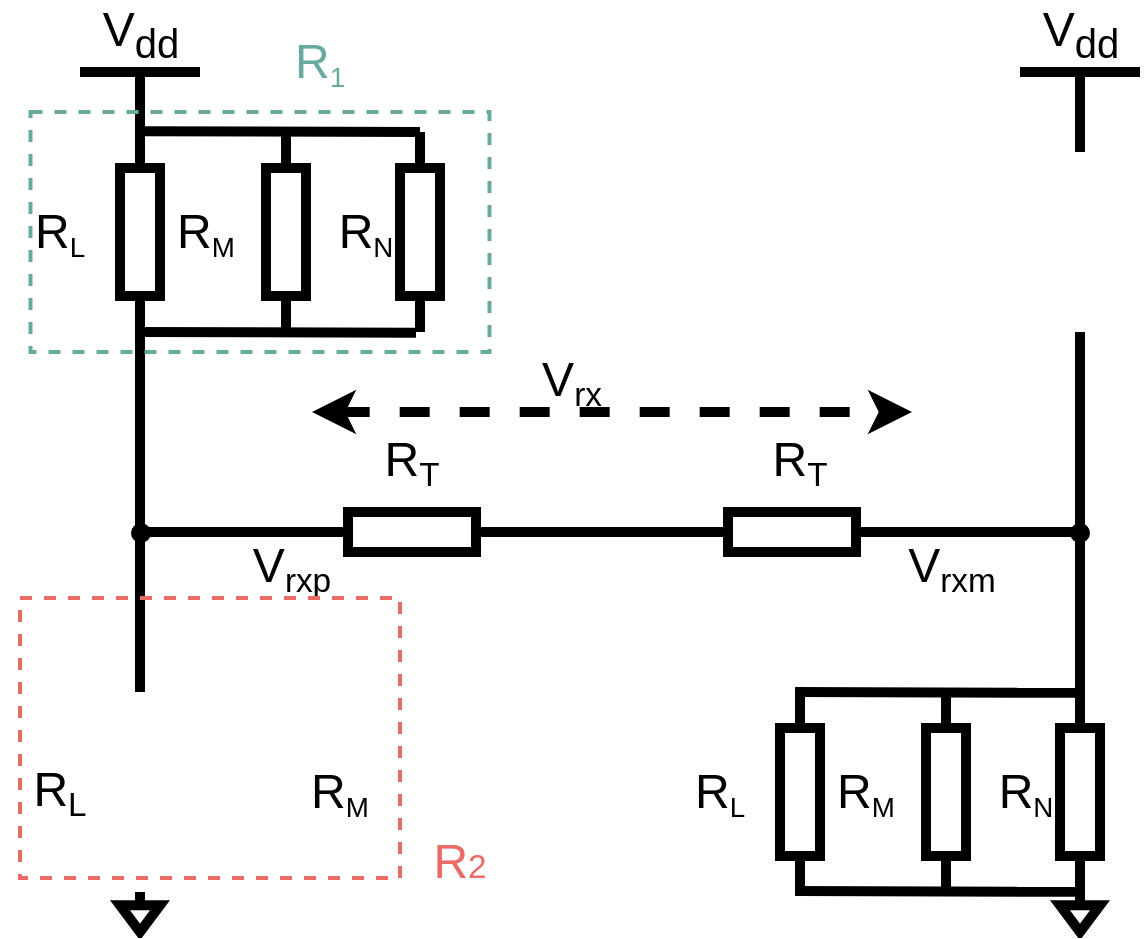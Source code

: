 <mxfile version="19.0.3" type="device"><diagram id="6QQlb1I65c49WgBTpUpv" name="Page-1"><mxGraphModel dx="1093" dy="840" grid="1" gridSize="10" guides="1" tooltips="1" connect="1" arrows="1" fold="1" page="1" pageScale="1" pageWidth="850" pageHeight="1100" math="0" shadow="0"><root><mxCell id="0"/><mxCell id="1" parent="0"/><mxCell id="SA6UHs4Svy6gIb4D_fUU-2" value="" style="pointerEvents=1;verticalLabelPosition=bottom;shadow=0;dashed=0;align=center;html=1;verticalAlign=top;shape=mxgraph.electrical.resistors.resistor_1;direction=south;strokeWidth=5;" vertex="1" parent="1"><mxGeometry x="110" y="160" width="20" height="100" as="geometry"/></mxCell><mxCell id="SA6UHs4Svy6gIb4D_fUU-8" value="" style="pointerEvents=1;verticalLabelPosition=bottom;shadow=0;dashed=0;align=center;html=1;verticalAlign=top;shape=mxgraph.electrical.resistors.resistor_1;direction=west;strokeWidth=5;" vertex="1" parent="1"><mxGeometry x="206" y="350" width="100" height="20" as="geometry"/></mxCell><mxCell id="SA6UHs4Svy6gIb4D_fUU-9" value="" style="pointerEvents=1;verticalLabelPosition=bottom;shadow=0;dashed=0;align=center;html=1;verticalAlign=top;shape=mxgraph.electrical.resistors.resistor_1;direction=west;strokeWidth=5;" vertex="1" parent="1"><mxGeometry x="396" y="350" width="100" height="20" as="geometry"/></mxCell><mxCell id="SA6UHs4Svy6gIb4D_fUU-10" value="" style="endArrow=none;html=1;rounded=0;exitX=0;exitY=0.5;exitDx=0;exitDy=0;exitPerimeter=0;strokeWidth=5;" edge="1" parent="1"><mxGeometry width="50" height="50" relative="1" as="geometry"><mxPoint x="120" y="440" as="sourcePoint"/><mxPoint x="120" y="260" as="targetPoint"/></mxGeometry></mxCell><mxCell id="SA6UHs4Svy6gIb4D_fUU-11" value="" style="endArrow=none;html=1;rounded=0;exitX=0;exitY=0.5;exitDx=0;exitDy=0;exitPerimeter=0;strokeWidth=5;" edge="1" parent="1"><mxGeometry width="50" height="50" relative="1" as="geometry"><mxPoint x="590.0" y="440" as="sourcePoint"/><mxPoint x="590.0" y="260" as="targetPoint"/></mxGeometry></mxCell><mxCell id="SA6UHs4Svy6gIb4D_fUU-12" value="" style="endArrow=none;html=1;rounded=0;exitX=0;exitY=0.5;exitDx=0;exitDy=0;exitPerimeter=0;entryX=1;entryY=0.5;entryDx=0;entryDy=0;entryPerimeter=0;strokeWidth=5;" edge="1" parent="1" source="SA6UHs4Svy6gIb4D_fUU-8" target="SA6UHs4Svy6gIb4D_fUU-9"><mxGeometry width="50" height="50" relative="1" as="geometry"><mxPoint x="320" y="360" as="sourcePoint"/><mxPoint x="370" y="310" as="targetPoint"/></mxGeometry></mxCell><mxCell id="SA6UHs4Svy6gIb4D_fUU-13" value="" style="endArrow=none;html=1;rounded=0;entryX=1;entryY=0.5;entryDx=0;entryDy=0;entryPerimeter=0;strokeWidth=5;" edge="1" parent="1" target="SA6UHs4Svy6gIb4D_fUU-8"><mxGeometry width="50" height="50" relative="1" as="geometry"><mxPoint x="120" y="360" as="sourcePoint"/><mxPoint x="200" y="360" as="targetPoint"/></mxGeometry></mxCell><mxCell id="SA6UHs4Svy6gIb4D_fUU-14" value="" style="endArrow=none;html=1;rounded=0;strokeWidth=5;" edge="1" parent="1"><mxGeometry width="50" height="50" relative="1" as="geometry"><mxPoint x="496" y="359.99" as="sourcePoint"/><mxPoint x="590" y="360" as="targetPoint"/></mxGeometry></mxCell><mxCell id="SA6UHs4Svy6gIb4D_fUU-15" value="V&lt;sub&gt;dd&lt;/sub&gt;" style="verticalLabelPosition=top;verticalAlign=bottom;shape=mxgraph.electrical.signal_sources.vdd;shadow=0;dashed=0;align=center;strokeWidth=5;fontSize=24;html=1;flipV=1;" vertex="1" parent="1"><mxGeometry x="90" y="130" width="60" height="40" as="geometry"/></mxCell><mxCell id="SA6UHs4Svy6gIb4D_fUU-16" value="V&lt;sub&gt;dd&lt;/sub&gt;" style="verticalLabelPosition=top;verticalAlign=bottom;shape=mxgraph.electrical.signal_sources.vdd;shadow=0;dashed=0;align=center;strokeWidth=5;fontSize=24;html=1;flipV=1;" vertex="1" parent="1"><mxGeometry x="560" y="130" width="60" height="40" as="geometry"/></mxCell><mxCell id="SA6UHs4Svy6gIb4D_fUU-17" value="" style="pointerEvents=1;verticalLabelPosition=bottom;shadow=0;dashed=0;align=center;html=1;verticalAlign=top;shape=mxgraph.electrical.signal_sources.signal_ground;strokeWidth=5;" vertex="1" parent="1"><mxGeometry x="110" y="540" width="20" height="20" as="geometry"/></mxCell><mxCell id="SA6UHs4Svy6gIb4D_fUU-18" value="" style="pointerEvents=1;verticalLabelPosition=bottom;shadow=0;dashed=0;align=center;html=1;verticalAlign=top;shape=mxgraph.electrical.signal_sources.signal_ground;strokeWidth=5;" vertex="1" parent="1"><mxGeometry x="580" y="540" width="20" height="20" as="geometry"/></mxCell><mxCell id="SA6UHs4Svy6gIb4D_fUU-20" value="&lt;font style=&quot;font-size: 24px;&quot;&gt;R&lt;/font&gt;&lt;font style=&quot;font-size: 20px;&quot;&gt;&lt;sub&gt;L&lt;/sub&gt;&lt;/font&gt;" style="text;html=1;strokeColor=none;fillColor=none;align=center;verticalAlign=middle;whiteSpace=wrap;rounded=0;strokeWidth=5;" vertex="1" parent="1"><mxGeometry x="50" y="475" width="60" height="30" as="geometry"/></mxCell><mxCell id="SA6UHs4Svy6gIb4D_fUU-21" value="&lt;font style=&quot;&quot;&gt;&lt;font style=&quot;font-size: 24px;&quot;&gt;R&lt;/font&gt;&lt;font style=&quot;font-size: 16.667px;&quot;&gt;&lt;sub&gt;L&lt;/sub&gt;&lt;/font&gt;&lt;/font&gt;" style="text;html=1;strokeColor=none;fillColor=none;align=center;verticalAlign=middle;whiteSpace=wrap;rounded=0;strokeWidth=5;" vertex="1" parent="1"><mxGeometry x="50" y="195" width="60" height="30" as="geometry"/></mxCell><mxCell id="SA6UHs4Svy6gIb4D_fUU-24" value="&lt;font style=&quot;font-size: 24px;&quot;&gt;R&lt;/font&gt;&lt;font style=&quot;font-size: 20px;&quot;&gt;&lt;sub&gt;T&lt;/sub&gt;&lt;/font&gt;" style="text;html=1;strokeColor=none;fillColor=none;align=center;verticalAlign=middle;whiteSpace=wrap;rounded=0;strokeWidth=5;" vertex="1" parent="1"><mxGeometry x="226" y="310" width="60" height="30" as="geometry"/></mxCell><mxCell id="SA6UHs4Svy6gIb4D_fUU-25" value="&lt;font style=&quot;font-size: 24px;&quot;&gt;R&lt;/font&gt;&lt;font style=&quot;font-size: 20px;&quot;&gt;&lt;sub&gt;T&lt;/sub&gt;&lt;/font&gt;" style="text;html=1;strokeColor=none;fillColor=none;align=center;verticalAlign=middle;whiteSpace=wrap;rounded=0;strokeWidth=5;" vertex="1" parent="1"><mxGeometry x="420" y="310" width="60" height="30" as="geometry"/></mxCell><mxCell id="SA6UHs4Svy6gIb4D_fUU-26" value="&lt;font style=&quot;font-size: 24px;&quot;&gt;V&lt;/font&gt;&lt;font style=&quot;font-size: 20px;&quot;&gt;&lt;sub&gt;rxp&lt;/sub&gt;&lt;/font&gt;" style="text;html=1;strokeColor=none;fillColor=none;align=center;verticalAlign=middle;whiteSpace=wrap;rounded=0;strokeWidth=5;" vertex="1" parent="1"><mxGeometry x="166" y="363" width="60" height="30" as="geometry"/></mxCell><mxCell id="SA6UHs4Svy6gIb4D_fUU-27" value="&lt;font style=&quot;font-size: 24px;&quot;&gt;V&lt;/font&gt;&lt;font style=&quot;font-size: 20px;&quot;&gt;&lt;sub&gt;rxm&lt;/sub&gt;&lt;/font&gt;" style="text;html=1;strokeColor=none;fillColor=none;align=center;verticalAlign=middle;whiteSpace=wrap;rounded=0;strokeWidth=5;" vertex="1" parent="1"><mxGeometry x="496" y="363" width="60" height="30" as="geometry"/></mxCell><mxCell id="SA6UHs4Svy6gIb4D_fUU-28" value="" style="ellipse;whiteSpace=wrap;html=1;aspect=fixed;fontSize=24;strokeWidth=5;fillColor=#000000;" vertex="1" parent="1"><mxGeometry x="118" y="358" width="5" height="5" as="geometry"/></mxCell><mxCell id="SA6UHs4Svy6gIb4D_fUU-30" value="" style="ellipse;whiteSpace=wrap;html=1;aspect=fixed;fontSize=24;strokeWidth=5;fillColor=#000000;" vertex="1" parent="1"><mxGeometry x="587.5" y="358" width="5" height="5" as="geometry"/></mxCell><mxCell id="SA6UHs4Svy6gIb4D_fUU-31" value="" style="endArrow=classic;startArrow=classic;html=1;rounded=0;fontSize=24;strokeWidth=5;dashed=1;" edge="1" parent="1"><mxGeometry width="50" height="50" relative="1" as="geometry"><mxPoint x="206" y="300" as="sourcePoint"/><mxPoint x="506" y="300" as="targetPoint"/></mxGeometry></mxCell><mxCell id="SA6UHs4Svy6gIb4D_fUU-32" value="&lt;font style=&quot;font-size: 24px;&quot;&gt;V&lt;/font&gt;&lt;font style=&quot;font-size: 20px;&quot;&gt;&lt;sub&gt;rx&lt;/sub&gt;&lt;/font&gt;" style="text;html=1;strokeColor=none;fillColor=none;align=center;verticalAlign=middle;whiteSpace=wrap;rounded=0;strokeWidth=5;" vertex="1" parent="1"><mxGeometry x="306" y="270" width="60" height="30" as="geometry"/></mxCell><mxCell id="SA6UHs4Svy6gIb4D_fUU-38" value="&lt;font style=&quot;font-size: 24px;&quot;&gt;R&lt;/font&gt;&lt;font style=&quot;font-size: 16.667px;&quot;&gt;&lt;sub&gt;M&lt;/sub&gt;&lt;/font&gt;" style="text;html=1;strokeColor=none;fillColor=none;align=center;verticalAlign=middle;whiteSpace=wrap;rounded=0;strokeWidth=5;" vertex="1" parent="1"><mxGeometry x="190" y="475" width="60" height="30" as="geometry"/></mxCell><mxCell id="SA6UHs4Svy6gIb4D_fUU-46" value="" style="rounded=0;whiteSpace=wrap;html=1;fontSize=24;strokeWidth=2;fillColor=none;dashed=1;strokeColor=#67AB9F;" vertex="1" parent="1"><mxGeometry x="65.25" y="150" width="229.5" height="120" as="geometry"/></mxCell><mxCell id="SA6UHs4Svy6gIb4D_fUU-47" value="" style="rounded=0;whiteSpace=wrap;html=1;fontSize=24;strokeWidth=2;fillColor=none;dashed=1;strokeColor=#EA6B66;" vertex="1" parent="1"><mxGeometry x="60" y="393" width="190" height="140" as="geometry"/></mxCell><mxCell id="SA6UHs4Svy6gIb4D_fUU-48" value="&lt;font color=&quot;#67ab9f&quot;&gt;&lt;font style=&quot;font-size: 24px;&quot;&gt;R&lt;/font&gt;&lt;font style=&quot;font-size: 16.667px;&quot;&gt;&lt;sub&gt;1&lt;/sub&gt;&lt;/font&gt;&lt;/font&gt;" style="text;html=1;strokeColor=none;fillColor=none;align=center;verticalAlign=middle;whiteSpace=wrap;rounded=0;strokeWidth=5;" vertex="1" parent="1"><mxGeometry x="180" y="110" width="60" height="30" as="geometry"/></mxCell><mxCell id="SA6UHs4Svy6gIb4D_fUU-49" value="&lt;font color=&quot;#ea6b66&quot;&gt;&lt;font style=&quot;font-size: 24px;&quot;&gt;R&lt;/font&gt;&lt;font style=&quot;font-size: 16.667px;&quot;&gt;2&lt;/font&gt;&lt;/font&gt;" style="text;html=1;strokeColor=none;fillColor=none;align=center;verticalAlign=middle;whiteSpace=wrap;rounded=0;strokeWidth=5;" vertex="1" parent="1"><mxGeometry x="250" y="510" width="60" height="30" as="geometry"/></mxCell><mxCell id="SA6UHs4Svy6gIb4D_fUU-50" value="" style="pointerEvents=1;verticalLabelPosition=bottom;shadow=0;dashed=0;align=center;html=1;verticalAlign=top;shape=mxgraph.electrical.resistors.resistor_1;direction=south;strokeWidth=5;" vertex="1" parent="1"><mxGeometry x="183" y="160" width="20" height="100" as="geometry"/></mxCell><mxCell id="SA6UHs4Svy6gIb4D_fUU-51" value="&lt;font style=&quot;&quot;&gt;&lt;font style=&quot;font-size: 24px;&quot;&gt;R&lt;/font&gt;&lt;font style=&quot;font-size: 16.667px;&quot;&gt;&lt;sub&gt;M&lt;/sub&gt;&lt;/font&gt;&lt;/font&gt;" style="text;html=1;strokeColor=none;fillColor=none;align=center;verticalAlign=middle;whiteSpace=wrap;rounded=0;strokeWidth=5;" vertex="1" parent="1"><mxGeometry x="123" y="195" width="60" height="30" as="geometry"/></mxCell><mxCell id="SA6UHs4Svy6gIb4D_fUU-53" value="" style="pointerEvents=1;verticalLabelPosition=bottom;shadow=0;dashed=0;align=center;html=1;verticalAlign=top;shape=mxgraph.electrical.resistors.resistor_1;direction=south;strokeWidth=5;" vertex="1" parent="1"><mxGeometry x="250" y="160" width="20" height="100" as="geometry"/></mxCell><mxCell id="SA6UHs4Svy6gIb4D_fUU-55" value="&lt;font style=&quot;&quot;&gt;&lt;font style=&quot;font-size: 24px;&quot;&gt;R&lt;/font&gt;&lt;font style=&quot;font-size: 16.667px;&quot;&gt;&lt;sub&gt;N&lt;/sub&gt;&lt;/font&gt;&lt;/font&gt;" style="text;html=1;strokeColor=none;fillColor=none;align=center;verticalAlign=middle;whiteSpace=wrap;rounded=0;strokeWidth=5;" vertex="1" parent="1"><mxGeometry x="203" y="195" width="60" height="30" as="geometry"/></mxCell><mxCell id="SA6UHs4Svy6gIb4D_fUU-56" value="" style="pointerEvents=1;verticalLabelPosition=bottom;shadow=0;dashed=0;align=center;html=1;verticalAlign=top;shape=mxgraph.electrical.resistors.resistor_1;direction=south;strokeWidth=5;" vertex="1" parent="1"><mxGeometry x="440" y="440" width="20" height="100" as="geometry"/></mxCell><mxCell id="SA6UHs4Svy6gIb4D_fUU-57" value="&lt;font style=&quot;&quot;&gt;&lt;font style=&quot;font-size: 24px;&quot;&gt;R&lt;/font&gt;&lt;font style=&quot;font-size: 16.667px;&quot;&gt;&lt;sub&gt;L&lt;/sub&gt;&lt;/font&gt;&lt;/font&gt;" style="text;html=1;strokeColor=none;fillColor=none;align=center;verticalAlign=middle;whiteSpace=wrap;rounded=0;strokeWidth=5;" vertex="1" parent="1"><mxGeometry x="380" y="475" width="60" height="30" as="geometry"/></mxCell><mxCell id="SA6UHs4Svy6gIb4D_fUU-58" value="" style="pointerEvents=1;verticalLabelPosition=bottom;shadow=0;dashed=0;align=center;html=1;verticalAlign=top;shape=mxgraph.electrical.resistors.resistor_1;direction=south;strokeWidth=5;" vertex="1" parent="1"><mxGeometry x="513" y="440" width="20" height="100" as="geometry"/></mxCell><mxCell id="SA6UHs4Svy6gIb4D_fUU-59" value="&lt;font style=&quot;&quot;&gt;&lt;font style=&quot;font-size: 24px;&quot;&gt;R&lt;/font&gt;&lt;font style=&quot;font-size: 16.667px;&quot;&gt;&lt;sub&gt;M&lt;/sub&gt;&lt;/font&gt;&lt;/font&gt;" style="text;html=1;strokeColor=none;fillColor=none;align=center;verticalAlign=middle;whiteSpace=wrap;rounded=0;strokeWidth=5;" vertex="1" parent="1"><mxGeometry x="453" y="475" width="60" height="30" as="geometry"/></mxCell><mxCell id="SA6UHs4Svy6gIb4D_fUU-60" value="" style="pointerEvents=1;verticalLabelPosition=bottom;shadow=0;dashed=0;align=center;html=1;verticalAlign=top;shape=mxgraph.electrical.resistors.resistor_1;direction=south;strokeWidth=5;" vertex="1" parent="1"><mxGeometry x="580" y="440" width="20" height="100" as="geometry"/></mxCell><mxCell id="SA6UHs4Svy6gIb4D_fUU-61" value="&lt;font style=&quot;&quot;&gt;&lt;font style=&quot;font-size: 24px;&quot;&gt;R&lt;/font&gt;&lt;font style=&quot;font-size: 16.667px;&quot;&gt;&lt;sub&gt;N&lt;/sub&gt;&lt;/font&gt;&lt;/font&gt;" style="text;html=1;strokeColor=none;fillColor=none;align=center;verticalAlign=middle;whiteSpace=wrap;rounded=0;strokeWidth=5;" vertex="1" parent="1"><mxGeometry x="533" y="475" width="60" height="30" as="geometry"/></mxCell><mxCell id="SA6UHs4Svy6gIb4D_fUU-62" value="" style="endArrow=none;html=1;rounded=0;strokeWidth=5;" edge="1" parent="1"><mxGeometry width="50" height="50" relative="1" as="geometry"><mxPoint x="120" y="159.6" as="sourcePoint"/><mxPoint x="260" y="160" as="targetPoint"/></mxGeometry></mxCell><mxCell id="SA6UHs4Svy6gIb4D_fUU-63" value="" style="endArrow=none;html=1;rounded=0;strokeWidth=5;" edge="1" parent="1"><mxGeometry width="50" height="50" relative="1" as="geometry"><mxPoint x="118" y="260.0" as="sourcePoint"/><mxPoint x="258" y="260.4" as="targetPoint"/></mxGeometry></mxCell><mxCell id="SA6UHs4Svy6gIb4D_fUU-64" value="" style="endArrow=none;html=1;rounded=0;strokeWidth=5;" edge="1" parent="1"><mxGeometry width="50" height="50" relative="1" as="geometry"><mxPoint x="447.5" y="440.0" as="sourcePoint"/><mxPoint x="587.5" y="440.4" as="targetPoint"/></mxGeometry></mxCell><mxCell id="SA6UHs4Svy6gIb4D_fUU-65" value="" style="endArrow=none;html=1;rounded=0;strokeWidth=5;" edge="1" parent="1"><mxGeometry width="50" height="50" relative="1" as="geometry"><mxPoint x="447.5" y="539.53" as="sourcePoint"/><mxPoint x="587.5" y="539.93" as="targetPoint"/></mxGeometry></mxCell></root></mxGraphModel></diagram></mxfile>